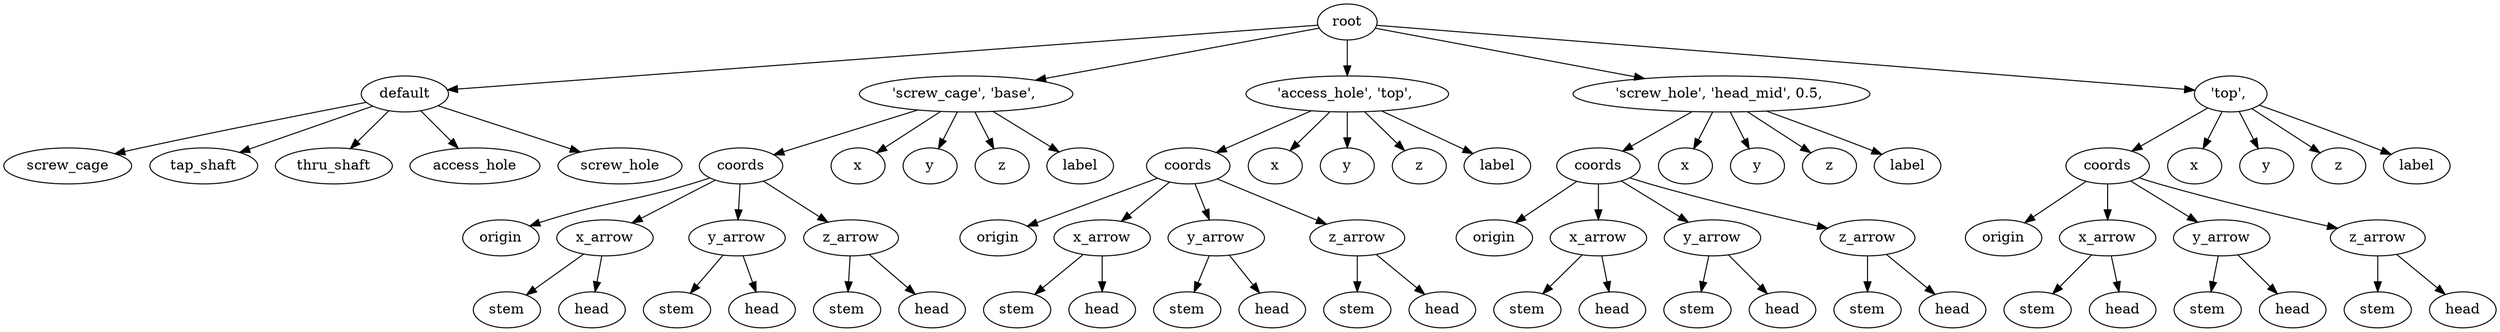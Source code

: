 digraph default {
    root_1 [label="root"];
    default_2 [label="default"];
    screw_cage_3 [label="screw_cage"];
    tap_shaft_4 [label="tap_shaft"];
    thru_shaft_5 [label="thru_shaft"];
    access_hole_6 [label="access_hole"];
    screw_hole_7 [label="screw_hole"];
    8 [label="'screw_cage',\ 'base',\ "];
    coords_9 [label="coords"];
    origin_10 [label="origin"];
    x_arrow_11 [label="x_arrow"];
    stem_12 [label="stem"];
    head_13 [label="head"];
    y_arrow_14 [label="y_arrow"];
    stem_15 [label="stem"];
    head_16 [label="head"];
    z_arrow_17 [label="z_arrow"];
    stem_18 [label="stem"];
    head_19 [label="head"];
    x_20 [label="x"];
    y_21 [label="y"];
    z_22 [label="z"];
    label_23 [label="label"];
    24 [label="'access_hole',\ 'top',\ "];
    coords_25 [label="coords"];
    origin_26 [label="origin"];
    x_arrow_27 [label="x_arrow"];
    stem_28 [label="stem"];
    head_29 [label="head"];
    y_arrow_30 [label="y_arrow"];
    stem_31 [label="stem"];
    head_32 [label="head"];
    z_arrow_33 [label="z_arrow"];
    stem_34 [label="stem"];
    head_35 [label="head"];
    x_36 [label="x"];
    y_37 [label="y"];
    z_38 [label="z"];
    label_39 [label="label"];
    40 [label="'screw_hole',\ 'head_mid',\ 0\.5,\ "];
    coords_41 [label="coords"];
    origin_42 [label="origin"];
    x_arrow_43 [label="x_arrow"];
    stem_44 [label="stem"];
    head_45 [label="head"];
    y_arrow_46 [label="y_arrow"];
    stem_47 [label="stem"];
    head_48 [label="head"];
    z_arrow_49 [label="z_arrow"];
    stem_50 [label="stem"];
    head_51 [label="head"];
    x_52 [label="x"];
    y_53 [label="y"];
    z_54 [label="z"];
    label_55 [label="label"];
    56 [label="'top',\ "];
    coords_57 [label="coords"];
    origin_58 [label="origin"];
    x_arrow_59 [label="x_arrow"];
    stem_60 [label="stem"];
    head_61 [label="head"];
    y_arrow_62 [label="y_arrow"];
    stem_63 [label="stem"];
    head_64 [label="head"];
    z_arrow_65 [label="z_arrow"];
    stem_66 [label="stem"];
    head_67 [label="head"];
    x_68 [label="x"];
    y_69 [label="y"];
    z_70 [label="z"];
    label_71 [label="label"];
    root_1 -> default_2;
    default_2 -> screw_cage_3;
    default_2 -> tap_shaft_4;
    default_2 -> thru_shaft_5;
    default_2 -> access_hole_6;
    default_2 -> screw_hole_7;
    root_1 -> 8;
    8 -> coords_9;
    coords_9 -> origin_10;
    coords_9 -> x_arrow_11;
    x_arrow_11 -> stem_12;
    x_arrow_11 -> head_13;
    coords_9 -> y_arrow_14;
    y_arrow_14 -> stem_15;
    y_arrow_14 -> head_16;
    coords_9 -> z_arrow_17;
    z_arrow_17 -> stem_18;
    z_arrow_17 -> head_19;
    8 -> x_20;
    8 -> y_21;
    8 -> z_22;
    8 -> label_23;
    root_1 -> 24;
    24 -> coords_25;
    coords_25 -> origin_26;
    coords_25 -> x_arrow_27;
    x_arrow_27 -> stem_28;
    x_arrow_27 -> head_29;
    coords_25 -> y_arrow_30;
    y_arrow_30 -> stem_31;
    y_arrow_30 -> head_32;
    coords_25 -> z_arrow_33;
    z_arrow_33 -> stem_34;
    z_arrow_33 -> head_35;
    24 -> x_36;
    24 -> y_37;
    24 -> z_38;
    24 -> label_39;
    root_1 -> 40;
    40 -> coords_41;
    coords_41 -> origin_42;
    coords_41 -> x_arrow_43;
    x_arrow_43 -> stem_44;
    x_arrow_43 -> head_45;
    coords_41 -> y_arrow_46;
    y_arrow_46 -> stem_47;
    y_arrow_46 -> head_48;
    coords_41 -> z_arrow_49;
    z_arrow_49 -> stem_50;
    z_arrow_49 -> head_51;
    40 -> x_52;
    40 -> y_53;
    40 -> z_54;
    40 -> label_55;
    root_1 -> 56;
    56 -> coords_57;
    coords_57 -> origin_58;
    coords_57 -> x_arrow_59;
    x_arrow_59 -> stem_60;
    x_arrow_59 -> head_61;
    coords_57 -> y_arrow_62;
    y_arrow_62 -> stem_63;
    y_arrow_62 -> head_64;
    coords_57 -> z_arrow_65;
    z_arrow_65 -> stem_66;
    z_arrow_65 -> head_67;
    56 -> x_68;
    56 -> y_69;
    56 -> z_70;
    56 -> label_71;
}

